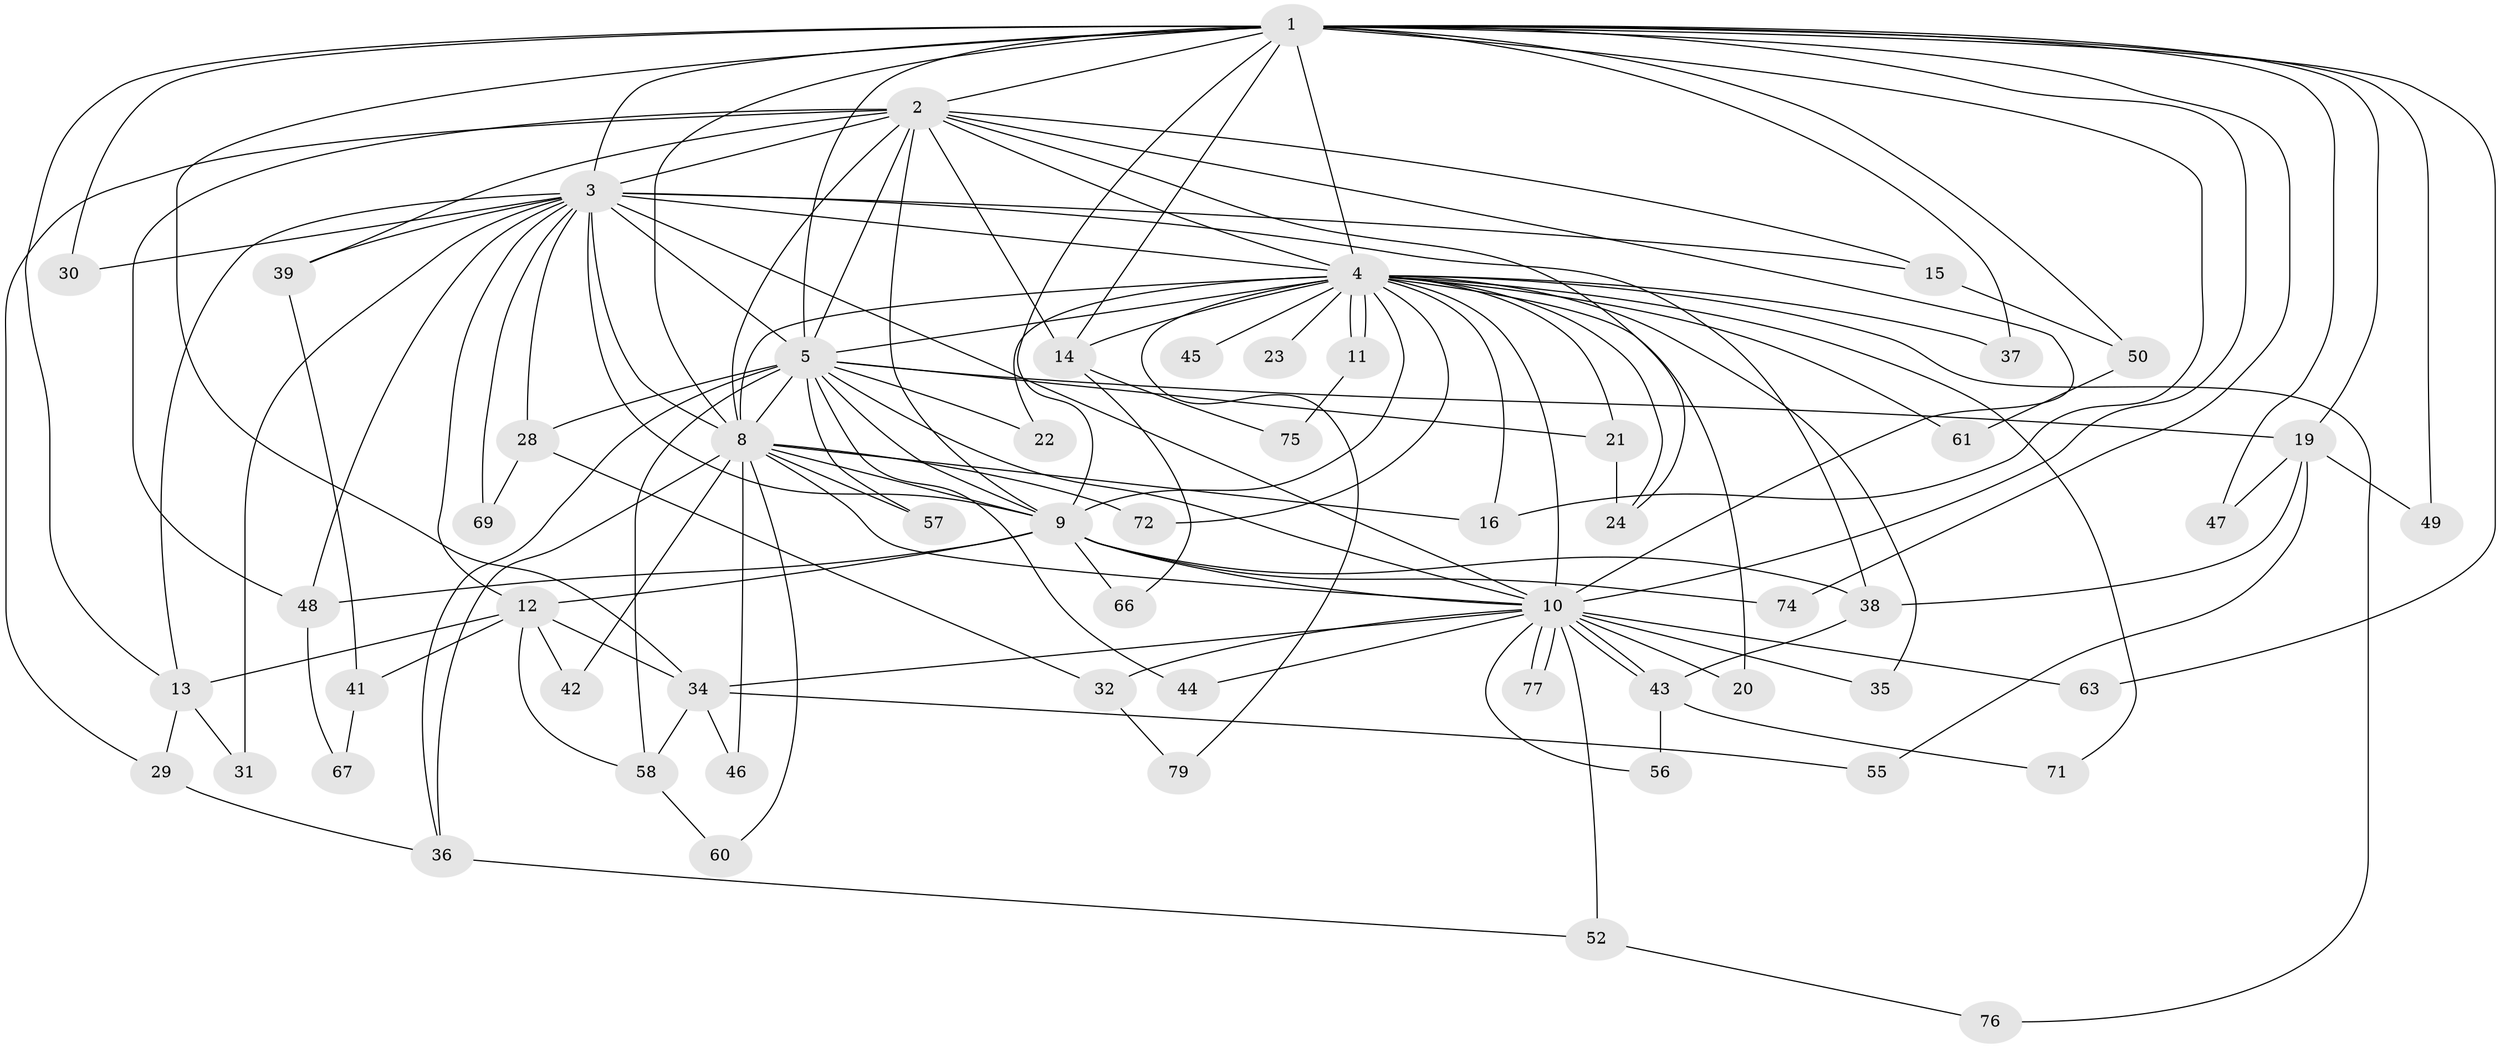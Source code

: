 // Generated by graph-tools (version 1.1) at 2025/23/03/03/25 07:23:37]
// undirected, 59 vertices, 138 edges
graph export_dot {
graph [start="1"]
  node [color=gray90,style=filled];
  1 [super="+6"];
  2 [super="+25"];
  3 [super="+26"];
  4 [super="+7"];
  5 [super="+53"];
  8 [super="+17"];
  9 [super="+73"];
  10 [super="+62"];
  11;
  12 [super="+27"];
  13 [super="+18"];
  14 [super="+33"];
  15 [super="+68"];
  16 [super="+65"];
  19 [super="+64"];
  20;
  21 [super="+40"];
  22;
  23;
  24;
  28;
  29;
  30;
  31;
  32;
  34 [super="+59"];
  35;
  36 [super="+51"];
  37;
  38 [super="+78"];
  39;
  41;
  42;
  43;
  44;
  45;
  46;
  47;
  48 [super="+54"];
  49;
  50;
  52;
  55;
  56;
  57;
  58 [super="+70"];
  60;
  61;
  63;
  66;
  67;
  69;
  71;
  72;
  74;
  75;
  76;
  77;
  79;
  1 -- 2 [weight=2];
  1 -- 3 [weight=2];
  1 -- 4 [weight=4];
  1 -- 5 [weight=2];
  1 -- 8 [weight=2];
  1 -- 9 [weight=2];
  1 -- 10 [weight=2];
  1 -- 13;
  1 -- 30;
  1 -- 37;
  1 -- 47;
  1 -- 49;
  1 -- 50;
  1 -- 63;
  1 -- 34;
  1 -- 74;
  1 -- 14;
  1 -- 19;
  1 -- 16;
  2 -- 3 [weight=2];
  2 -- 4 [weight=3];
  2 -- 5 [weight=2];
  2 -- 8 [weight=2];
  2 -- 9;
  2 -- 10;
  2 -- 15;
  2 -- 24;
  2 -- 39;
  2 -- 29;
  2 -- 48;
  2 -- 14;
  3 -- 4 [weight=2];
  3 -- 5;
  3 -- 8;
  3 -- 9;
  3 -- 10;
  3 -- 12;
  3 -- 15;
  3 -- 28;
  3 -- 30;
  3 -- 31;
  3 -- 38;
  3 -- 48;
  3 -- 69;
  3 -- 39;
  3 -- 13;
  4 -- 5 [weight=2];
  4 -- 8 [weight=2];
  4 -- 9 [weight=2];
  4 -- 10 [weight=2];
  4 -- 11;
  4 -- 11;
  4 -- 14;
  4 -- 16;
  4 -- 20;
  4 -- 21;
  4 -- 23 [weight=2];
  4 -- 35;
  4 -- 45 [weight=2];
  4 -- 61;
  4 -- 71;
  4 -- 72;
  4 -- 79;
  4 -- 37;
  4 -- 76;
  4 -- 22;
  4 -- 24;
  5 -- 8;
  5 -- 9 [weight=2];
  5 -- 10;
  5 -- 19;
  5 -- 21;
  5 -- 22;
  5 -- 28;
  5 -- 44;
  5 -- 57;
  5 -- 58;
  5 -- 36;
  8 -- 9;
  8 -- 10;
  8 -- 16;
  8 -- 36;
  8 -- 42;
  8 -- 46;
  8 -- 57;
  8 -- 60;
  8 -- 72;
  9 -- 10;
  9 -- 12;
  9 -- 38;
  9 -- 48;
  9 -- 66;
  9 -- 74;
  10 -- 20;
  10 -- 32;
  10 -- 34;
  10 -- 35;
  10 -- 43;
  10 -- 43;
  10 -- 44;
  10 -- 52;
  10 -- 56;
  10 -- 63;
  10 -- 77;
  10 -- 77;
  11 -- 75;
  12 -- 13 [weight=2];
  12 -- 41;
  12 -- 42;
  12 -- 58;
  12 -- 34;
  13 -- 29;
  13 -- 31;
  14 -- 66;
  14 -- 75;
  15 -- 50 [weight=2];
  19 -- 47;
  19 -- 49;
  19 -- 55;
  19 -- 38;
  21 -- 24;
  28 -- 32;
  28 -- 69;
  29 -- 36;
  32 -- 79;
  34 -- 46;
  34 -- 55;
  34 -- 58;
  36 -- 52;
  38 -- 43;
  39 -- 41;
  41 -- 67;
  43 -- 56;
  43 -- 71;
  48 -- 67;
  50 -- 61;
  52 -- 76;
  58 -- 60;
}
